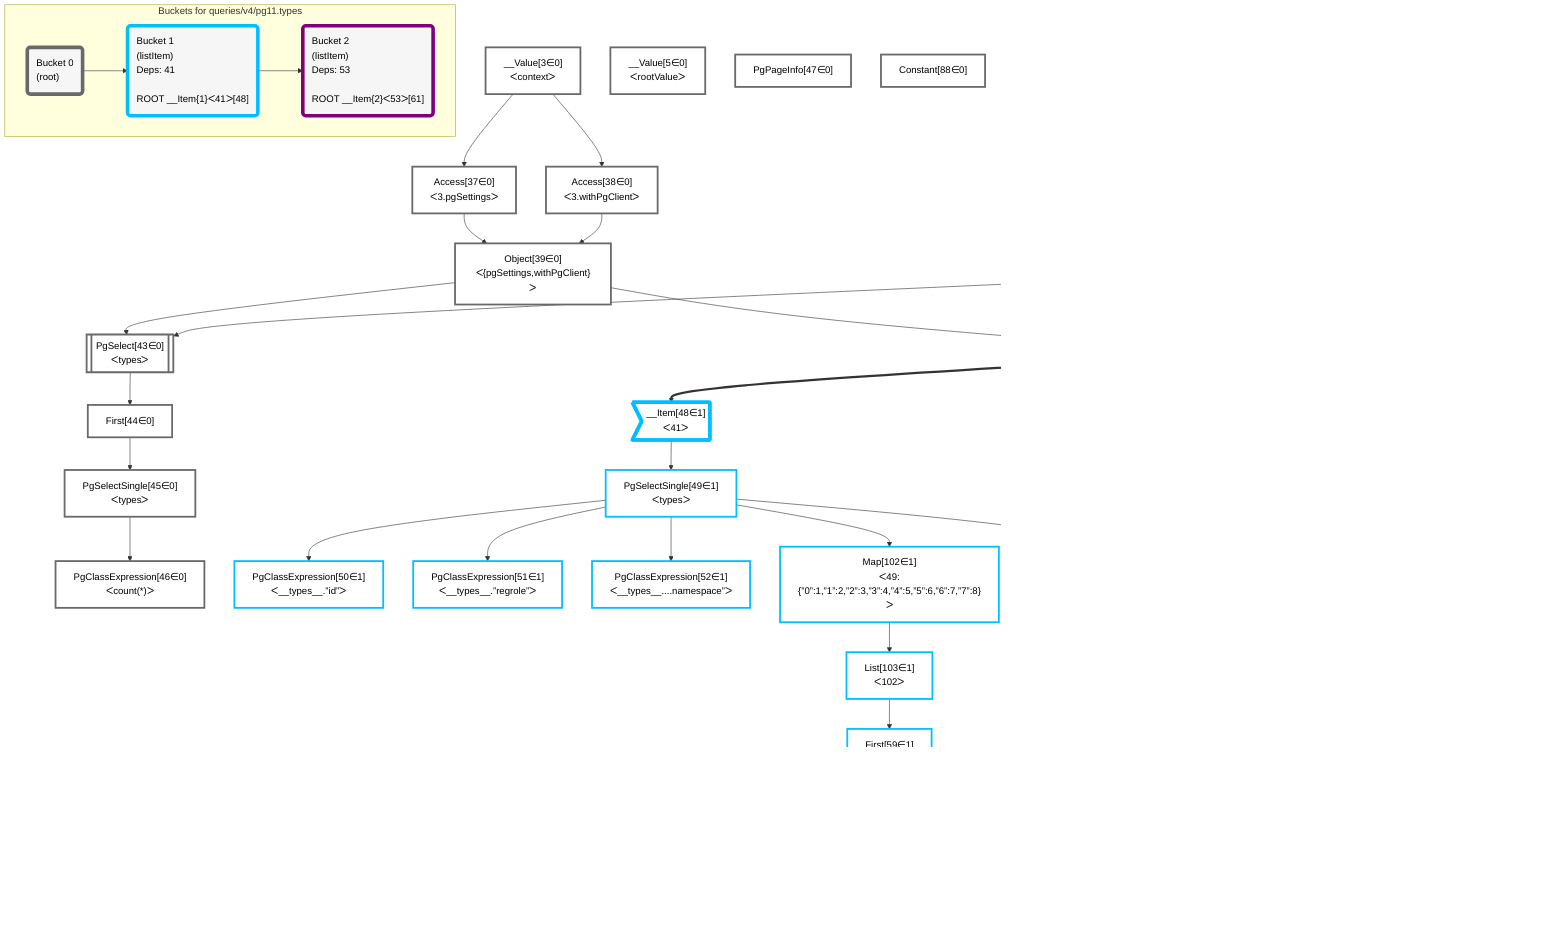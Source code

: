 graph TD
    classDef path fill:#eee,stroke:#000,color:#000
    classDef plan fill:#fff,stroke-width:3px,color:#000
    classDef itemplan fill:#fff,stroke-width:6px,color:#000
    classDef sideeffectplan fill:#f00,stroke-width:6px,color:#000
    classDef bucket fill:#f6f6f6,color:#000,stroke-width:6px,text-align:left


    %% define steps
    __Value3["__Value[3∈0]<br />ᐸcontextᐳ"]:::plan
    __Value5["__Value[5∈0]<br />ᐸrootValueᐳ"]:::plan
    Access37["Access[37∈0]<br />ᐸ3.pgSettingsᐳ"]:::plan
    Access38["Access[38∈0]<br />ᐸ3.withPgClientᐳ"]:::plan
    Object39["Object[39∈0]<br />ᐸ{pgSettings,withPgClient}ᐳ"]:::plan
    Connection40["Connection[40∈0]<br />ᐸ36ᐳ"]:::plan
    PgSelect41[["PgSelect[41∈0]<br />ᐸtypesᐳ"]]:::plan
    PgSelect43[["PgSelect[43∈0]<br />ᐸtypesᐳ"]]:::plan
    First44["First[44∈0]"]:::plan
    PgSelectSingle45["PgSelectSingle[45∈0]<br />ᐸtypesᐳ"]:::plan
    PgClassExpression46["PgClassExpression[46∈0]<br />ᐸcount(*)ᐳ"]:::plan
    PgPageInfo47["PgPageInfo[47∈0]"]:::plan
    __Item48>"__Item[48∈1]<br />ᐸ41ᐳ"]:::itemplan
    PgSelectSingle49["PgSelectSingle[49∈1]<br />ᐸtypesᐳ"]:::plan
    PgClassExpression50["PgClassExpression[50∈1]<br />ᐸ__types__.”id”ᐳ"]:::plan
    PgClassExpression51["PgClassExpression[51∈1]<br />ᐸ__types__.”regrole”ᐳ"]:::plan
    PgClassExpression52["PgClassExpression[52∈1]<br />ᐸ__types__....namespace”ᐳ"]:::plan
    PgClassExpression53["PgClassExpression[53∈1]<br />ᐸ__types__....ay_domain”ᐳ"]:::plan
    Map102["Map[102∈1]<br />ᐸ49:{”0”:1,”1”:2,”2”:3,”3”:4,”4”:5,”5”:6,”6”:7,”7”:8}ᐳ"]:::plan
    List103["List[103∈1]<br />ᐸ102ᐳ"]:::plan
    First59["First[59∈1]"]:::plan
    PgSelectSingle60["PgSelectSingle[60∈1]<br />ᐸTemporarySource1ᐳ"]:::plan
    __Item61>"__Item[61∈2]<br />ᐸ53ᐳ"]:::itemplan
    PgClassExpression62["PgClassExpression[62∈1]<br />ᐸ__temporar...rce1__.”a”ᐳ"]:::plan
    PgClassExpression63["PgClassExpression[63∈1]<br />ᐸ__temporar...rce1__.”b”ᐳ"]:::plan
    PgClassExpression64["PgClassExpression[64∈1]<br />ᐸ__temporar...rce1__.”c”ᐳ"]:::plan
    PgClassExpression65["PgClassExpression[65∈1]<br />ᐸ__temporar...rce1__.”d”ᐳ"]:::plan
    PgClassExpression66["PgClassExpression[66∈1]<br />ᐸ__temporar...rce1__.”e”ᐳ"]:::plan
    PgClassExpression67["PgClassExpression[67∈1]<br />ᐸ__temporar...rce1__.”f”ᐳ"]:::plan
    PgClassExpression68["PgClassExpression[68∈1]<br />ᐸ__temporar....”foo_bar”ᐳ"]:::plan
    Constant88["Constant[88∈0]"]:::plan
    Constant89["Constant[89∈0]"]:::plan
    First91["First[91∈0]"]:::plan
    PgSelectSingle92["PgSelectSingle[92∈0]<br />ᐸtypesᐳ"]:::plan
    PgClassExpression94["PgClassExpression[94∈0]<br />ᐸ__types__.”id”ᐳ"]:::plan
    List95["List[95∈0]<br />ᐸ94ᐳ"]:::plan
    PgCursor93["PgCursor[93∈0]"]:::plan
    Last97["Last[97∈0]"]:::plan
    PgSelectSingle98["PgSelectSingle[98∈0]<br />ᐸtypesᐳ"]:::plan
    PgClassExpression100["PgClassExpression[100∈0]<br />ᐸ__types__.”id”ᐳ"]:::plan
    List101["List[101∈0]<br />ᐸ100ᐳ"]:::plan
    PgCursor99["PgCursor[99∈0]"]:::plan

    %% plan dependencies
    __Value3 --> Access37
    __Value3 --> Access38
    Access37 & Access38 --> Object39
    Object39 & Connection40 --> PgSelect41
    Object39 & Connection40 --> PgSelect43
    PgSelect43 --> First44
    First44 --> PgSelectSingle45
    PgSelectSingle45 --> PgClassExpression46
    PgSelect41 ==> __Item48
    __Item48 --> PgSelectSingle49
    PgSelectSingle49 --> PgClassExpression50
    PgSelectSingle49 --> PgClassExpression51
    PgSelectSingle49 --> PgClassExpression52
    PgSelectSingle49 --> PgClassExpression53
    PgSelectSingle49 --> Map102
    Map102 --> List103
    List103 --> First59
    First59 --> PgSelectSingle60
    PgClassExpression53 ==> __Item61
    PgSelectSingle60 --> PgClassExpression62
    PgSelectSingle60 --> PgClassExpression63
    PgSelectSingle60 --> PgClassExpression64
    PgSelectSingle60 --> PgClassExpression65
    PgSelectSingle60 --> PgClassExpression66
    PgSelectSingle60 --> PgClassExpression67
    PgSelectSingle60 --> PgClassExpression68
    PgSelect41 --> First91
    First91 --> PgSelectSingle92
    PgSelectSingle92 --> PgClassExpression94
    PgClassExpression94 --> List95
    List95 --> PgCursor93
    PgSelect41 --> Last97
    Last97 --> PgSelectSingle98
    PgSelectSingle98 --> PgClassExpression100
    PgClassExpression100 --> List101
    List101 --> PgCursor99

    %% plan-to-path relationships

    subgraph "Buckets for queries/v4/pg11.types"
    Bucket0("Bucket 0<br />(root)"):::bucket
    classDef bucket0 stroke:#696969
    class Bucket0,__Value3,__Value5,Access37,Access38,Object39,Connection40,PgSelect41,PgSelect43,First44,PgSelectSingle45,PgClassExpression46,PgPageInfo47,Constant88,Constant89,First91,PgSelectSingle92,PgCursor93,PgClassExpression94,List95,Last97,PgSelectSingle98,PgCursor99,PgClassExpression100,List101 bucket0
    Bucket1("Bucket 1<br />(listItem)<br />Deps: 41<br /><br />ROOT __Item{1}ᐸ41ᐳ[48]"):::bucket
    classDef bucket1 stroke:#00bfff
    class Bucket1,__Item48,PgSelectSingle49,PgClassExpression50,PgClassExpression51,PgClassExpression52,PgClassExpression53,First59,PgSelectSingle60,PgClassExpression62,PgClassExpression63,PgClassExpression64,PgClassExpression65,PgClassExpression66,PgClassExpression67,PgClassExpression68,Map102,List103 bucket1
    Bucket2("Bucket 2<br />(listItem)<br />Deps: 53<br /><br />ROOT __Item{2}ᐸ53ᐳ[61]"):::bucket
    classDef bucket2 stroke:#7f007f
    class Bucket2,__Item61 bucket2
    Bucket0 --> Bucket1
    Bucket1 --> Bucket2
    end